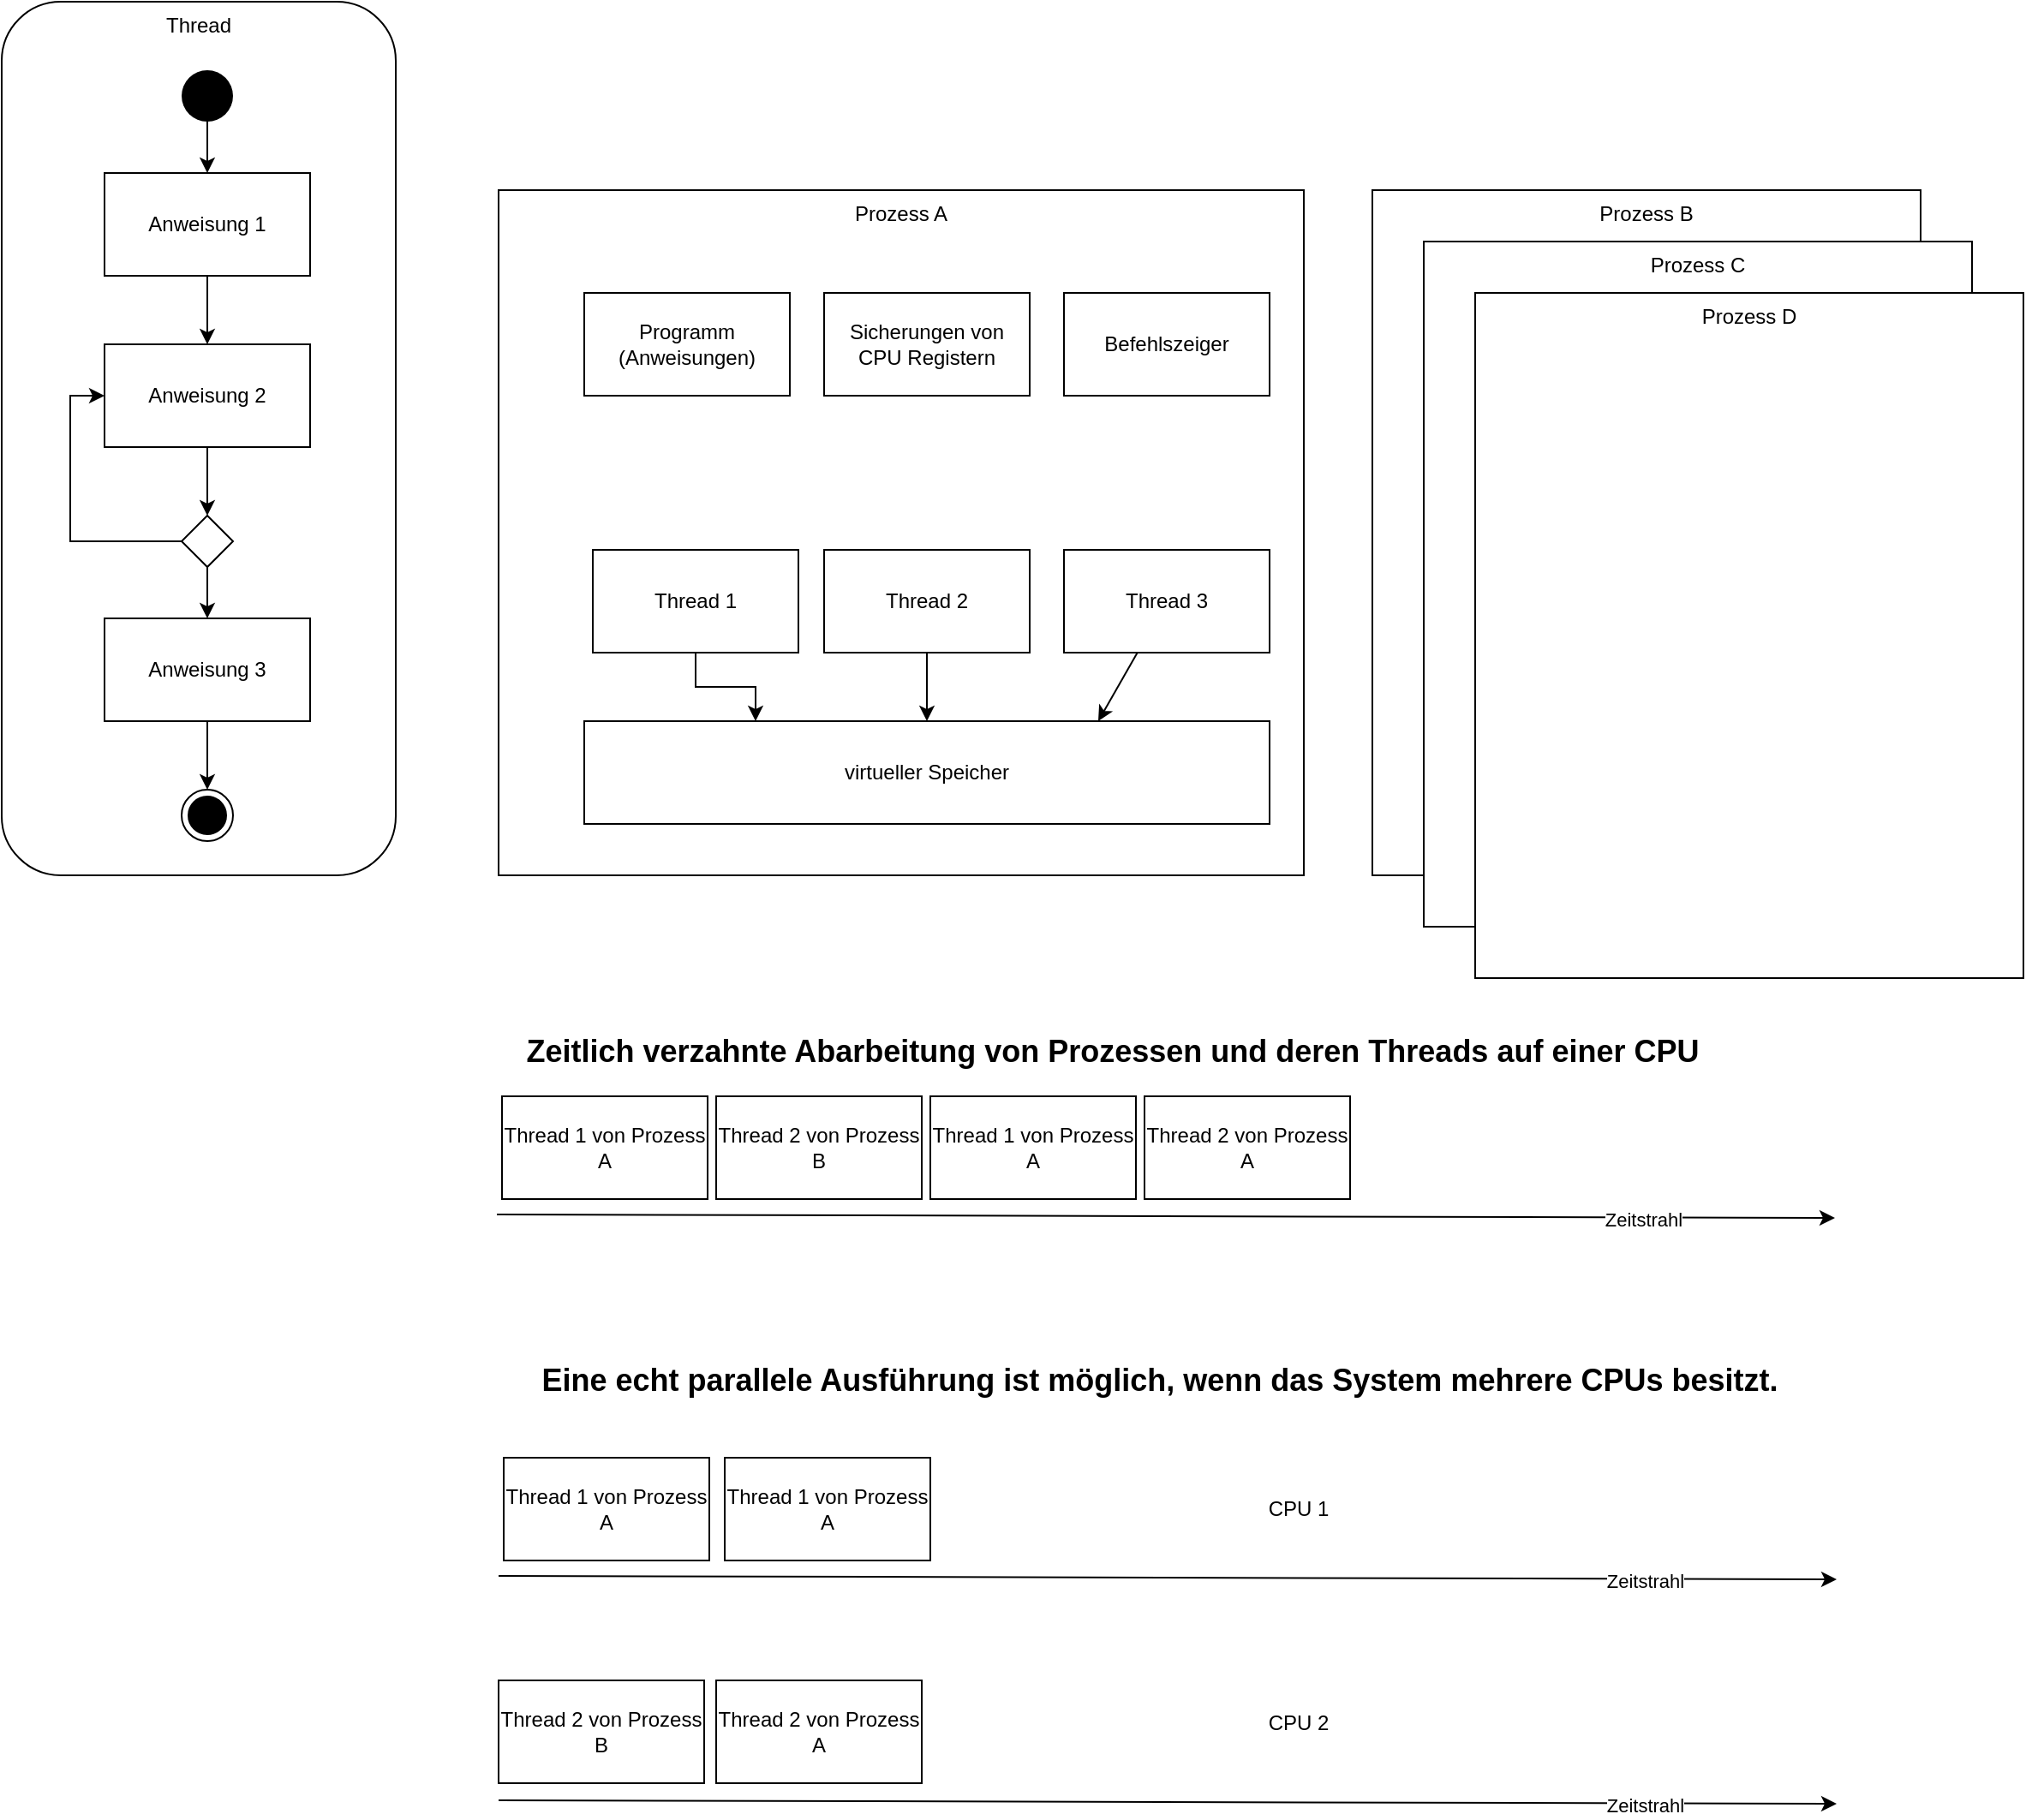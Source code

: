 <mxfile version="20.8.10" type="device"><diagram name="Seite-1" id="Ek1Us74yQePmUqO29t47"><mxGraphModel dx="1818" dy="1228" grid="1" gridSize="10" guides="1" tooltips="1" connect="1" arrows="1" fold="1" page="0" pageScale="1" pageWidth="827" pageHeight="1169" math="0" shadow="0"><root><mxCell id="0"/><mxCell id="1" parent="0"/><mxCell id="jWoamTd7qh-_OqKmXL2C-10" value="Thread" style="rounded=1;whiteSpace=wrap;html=1;verticalAlign=top;" parent="1" vertex="1"><mxGeometry x="-230" y="-70" width="230" height="510" as="geometry"/></mxCell><mxCell id="LfdP9IV25ekMizLeCfto-1" value="Prozess A" style="rounded=0;whiteSpace=wrap;html=1;verticalAlign=top;" parent="1" vertex="1"><mxGeometry x="60" y="40" width="470" height="400" as="geometry"/></mxCell><mxCell id="LfdP9IV25ekMizLeCfto-2" value="Prozess B" style="rounded=0;whiteSpace=wrap;html=1;verticalAlign=top;" parent="1" vertex="1"><mxGeometry x="570" y="40" width="320" height="400" as="geometry"/></mxCell><mxCell id="LfdP9IV25ekMizLeCfto-3" value="Programm&lt;br&gt;(Anweisungen)" style="rounded=0;whiteSpace=wrap;html=1;" parent="1" vertex="1"><mxGeometry x="110" y="100" width="120" height="60" as="geometry"/></mxCell><mxCell id="LfdP9IV25ekMizLeCfto-4" value="Befehlszeiger" style="rounded=0;whiteSpace=wrap;html=1;" parent="1" vertex="1"><mxGeometry x="390" y="100" width="120" height="60" as="geometry"/></mxCell><mxCell id="LfdP9IV25ekMizLeCfto-5" value="Sicherungen von CPU Registern" style="rounded=0;whiteSpace=wrap;html=1;" parent="1" vertex="1"><mxGeometry x="250" y="100" width="120" height="60" as="geometry"/></mxCell><mxCell id="LfdP9IV25ekMizLeCfto-13" style="edgeStyle=orthogonalEdgeStyle;rounded=0;orthogonalLoop=1;jettySize=auto;html=1;entryX=0.25;entryY=0;entryDx=0;entryDy=0;" parent="1" source="LfdP9IV25ekMizLeCfto-7" target="LfdP9IV25ekMizLeCfto-10" edge="1"><mxGeometry relative="1" as="geometry"/></mxCell><mxCell id="LfdP9IV25ekMizLeCfto-7" value="Thread 1" style="rounded=0;whiteSpace=wrap;html=1;" parent="1" vertex="1"><mxGeometry x="115" y="250" width="120" height="60" as="geometry"/></mxCell><mxCell id="LfdP9IV25ekMizLeCfto-12" style="edgeStyle=orthogonalEdgeStyle;rounded=0;orthogonalLoop=1;jettySize=auto;html=1;" parent="1" source="LfdP9IV25ekMizLeCfto-8" target="LfdP9IV25ekMizLeCfto-10" edge="1"><mxGeometry relative="1" as="geometry"/></mxCell><mxCell id="LfdP9IV25ekMizLeCfto-8" value="Thread 2" style="rounded=0;whiteSpace=wrap;html=1;" parent="1" vertex="1"><mxGeometry x="250" y="250" width="120" height="60" as="geometry"/></mxCell><mxCell id="LfdP9IV25ekMizLeCfto-9" value="Thread 3" style="rounded=0;whiteSpace=wrap;html=1;" parent="1" vertex="1"><mxGeometry x="390" y="250" width="120" height="60" as="geometry"/></mxCell><mxCell id="LfdP9IV25ekMizLeCfto-10" value="virtueller Speicher" style="rounded=0;whiteSpace=wrap;html=1;" parent="1" vertex="1"><mxGeometry x="110" y="350" width="400" height="60" as="geometry"/></mxCell><mxCell id="LfdP9IV25ekMizLeCfto-11" value="" style="endArrow=classic;html=1;rounded=0;entryX=0.75;entryY=0;entryDx=0;entryDy=0;" parent="1" source="LfdP9IV25ekMizLeCfto-9" target="LfdP9IV25ekMizLeCfto-10" edge="1"><mxGeometry width="50" height="50" relative="1" as="geometry"><mxPoint x="400" y="270" as="sourcePoint"/><mxPoint x="450" y="220" as="targetPoint"/></mxGeometry></mxCell><mxCell id="LfdP9IV25ekMizLeCfto-15" value="" style="endArrow=classic;html=1;rounded=0;" parent="1" edge="1"><mxGeometry width="50" height="50" relative="1" as="geometry"><mxPoint x="59" y="638" as="sourcePoint"/><mxPoint x="840" y="640" as="targetPoint"/></mxGeometry></mxCell><mxCell id="LfdP9IV25ekMizLeCfto-22" value="Zeitstrahl" style="edgeLabel;html=1;align=center;verticalAlign=middle;resizable=0;points=[];" parent="LfdP9IV25ekMizLeCfto-15" vertex="1" connectable="0"><mxGeometry x="0.713" y="-1" relative="1" as="geometry"><mxPoint as="offset"/></mxGeometry></mxCell><mxCell id="LfdP9IV25ekMizLeCfto-17" value="Thread 1 von Prozess A" style="rounded=0;whiteSpace=wrap;html=1;" parent="1" vertex="1"><mxGeometry x="62" y="569" width="120" height="60" as="geometry"/></mxCell><mxCell id="LfdP9IV25ekMizLeCfto-18" value="Thread 2 von Prozess B" style="rounded=0;whiteSpace=wrap;html=1;" parent="1" vertex="1"><mxGeometry x="187" y="569" width="120" height="60" as="geometry"/></mxCell><mxCell id="LfdP9IV25ekMizLeCfto-19" value="Thread 1 von Prozess A" style="rounded=0;whiteSpace=wrap;html=1;" parent="1" vertex="1"><mxGeometry x="312" y="569" width="120" height="60" as="geometry"/></mxCell><mxCell id="LfdP9IV25ekMizLeCfto-20" value="Thread 2 von Prozess A" style="rounded=0;whiteSpace=wrap;html=1;" parent="1" vertex="1"><mxGeometry x="437" y="569" width="120" height="60" as="geometry"/></mxCell><mxCell id="LfdP9IV25ekMizLeCfto-21" value="&lt;h2&gt;&lt;b&gt;Zeitlich verzahnte Abarbeitung von Prozessen und deren Threads auf einer CPU&lt;/b&gt;&lt;/h2&gt;" style="text;html=1;strokeColor=none;fillColor=none;align=center;verticalAlign=middle;whiteSpace=wrap;rounded=0;" parent="1" vertex="1"><mxGeometry x="60" y="528" width="717" height="30" as="geometry"/></mxCell><mxCell id="LfdP9IV25ekMizLeCfto-23" value="" style="endArrow=classic;html=1;rounded=0;" parent="1" edge="1"><mxGeometry width="50" height="50" relative="1" as="geometry"><mxPoint x="60" y="849" as="sourcePoint"/><mxPoint x="841" y="851" as="targetPoint"/></mxGeometry></mxCell><mxCell id="LfdP9IV25ekMizLeCfto-24" value="Zeitstrahl" style="edgeLabel;html=1;align=center;verticalAlign=middle;resizable=0;points=[];" parent="LfdP9IV25ekMizLeCfto-23" vertex="1" connectable="0"><mxGeometry x="0.713" y="-1" relative="1" as="geometry"><mxPoint as="offset"/></mxGeometry></mxCell><mxCell id="LfdP9IV25ekMizLeCfto-25" value="Thread 1 von Prozess A" style="rounded=0;whiteSpace=wrap;html=1;" parent="1" vertex="1"><mxGeometry x="63" y="780" width="120" height="60" as="geometry"/></mxCell><mxCell id="LfdP9IV25ekMizLeCfto-26" value="Thread 2 von Prozess B" style="rounded=0;whiteSpace=wrap;html=1;" parent="1" vertex="1"><mxGeometry x="60" y="910" width="120" height="60" as="geometry"/></mxCell><mxCell id="LfdP9IV25ekMizLeCfto-27" value="Thread 1 von Prozess A" style="rounded=0;whiteSpace=wrap;html=1;" parent="1" vertex="1"><mxGeometry x="192" y="780" width="120" height="60" as="geometry"/></mxCell><mxCell id="LfdP9IV25ekMizLeCfto-28" value="Thread 2 von Prozess A" style="rounded=0;whiteSpace=wrap;html=1;" parent="1" vertex="1"><mxGeometry x="187" y="910" width="120" height="60" as="geometry"/></mxCell><mxCell id="LfdP9IV25ekMizLeCfto-29" value="" style="endArrow=classic;html=1;rounded=0;" parent="1" edge="1"><mxGeometry width="50" height="50" relative="1" as="geometry"><mxPoint x="60" y="980" as="sourcePoint"/><mxPoint x="841" y="982" as="targetPoint"/></mxGeometry></mxCell><mxCell id="LfdP9IV25ekMizLeCfto-30" value="Zeitstrahl" style="edgeLabel;html=1;align=center;verticalAlign=middle;resizable=0;points=[];" parent="LfdP9IV25ekMizLeCfto-29" vertex="1" connectable="0"><mxGeometry x="0.713" y="-1" relative="1" as="geometry"><mxPoint as="offset"/></mxGeometry></mxCell><mxCell id="LfdP9IV25ekMizLeCfto-31" value="&lt;h2&gt;&lt;b&gt;Eine echt parallele Ausführung ist möglich, wenn das System mehrere CPUs besitzt.&lt;/b&gt;&lt;/h2&gt;" style="text;html=1;strokeColor=none;fillColor=none;align=center;verticalAlign=middle;whiteSpace=wrap;rounded=0;" parent="1" vertex="1"><mxGeometry x="62" y="720" width="768" height="30" as="geometry"/></mxCell><mxCell id="LfdP9IV25ekMizLeCfto-32" value="CPU 1" style="text;html=1;strokeColor=none;fillColor=none;align=center;verticalAlign=middle;whiteSpace=wrap;rounded=0;" parent="1" vertex="1"><mxGeometry x="497" y="795" width="60" height="30" as="geometry"/></mxCell><mxCell id="LfdP9IV25ekMizLeCfto-33" value="CPU 2" style="text;html=1;strokeColor=none;fillColor=none;align=center;verticalAlign=middle;whiteSpace=wrap;rounded=0;" parent="1" vertex="1"><mxGeometry x="497" y="920" width="60" height="30" as="geometry"/></mxCell><mxCell id="jWoamTd7qh-_OqKmXL2C-4" style="edgeStyle=orthogonalEdgeStyle;rounded=0;orthogonalLoop=1;jettySize=auto;html=1;" parent="1" source="jWoamTd7qh-_OqKmXL2C-1" target="jWoamTd7qh-_OqKmXL2C-2" edge="1"><mxGeometry relative="1" as="geometry"/></mxCell><mxCell id="jWoamTd7qh-_OqKmXL2C-1" value="Anweisung 1" style="rounded=0;whiteSpace=wrap;html=1;" parent="1" vertex="1"><mxGeometry x="-170" y="30" width="120" height="60" as="geometry"/></mxCell><mxCell id="jWoamTd7qh-_OqKmXL2C-5" style="edgeStyle=orthogonalEdgeStyle;rounded=0;orthogonalLoop=1;jettySize=auto;html=1;entryX=0.5;entryY=0;entryDx=0;entryDy=0;" parent="1" source="jWoamTd7qh-_OqKmXL2C-2" target="jWoamTd7qh-_OqKmXL2C-3" edge="1"><mxGeometry relative="1" as="geometry"/></mxCell><mxCell id="jWoamTd7qh-_OqKmXL2C-2" value="Anweisung 2" style="rounded=0;whiteSpace=wrap;html=1;" parent="1" vertex="1"><mxGeometry x="-170" y="130" width="120" height="60" as="geometry"/></mxCell><mxCell id="jWoamTd7qh-_OqKmXL2C-7" style="edgeStyle=orthogonalEdgeStyle;rounded=0;orthogonalLoop=1;jettySize=auto;html=1;entryX=0;entryY=0.5;entryDx=0;entryDy=0;exitX=0;exitY=0.5;exitDx=0;exitDy=0;" parent="1" source="jWoamTd7qh-_OqKmXL2C-3" target="jWoamTd7qh-_OqKmXL2C-2" edge="1"><mxGeometry relative="1" as="geometry"/></mxCell><mxCell id="jWoamTd7qh-_OqKmXL2C-8" style="edgeStyle=orthogonalEdgeStyle;rounded=0;orthogonalLoop=1;jettySize=auto;html=1;" parent="1" source="jWoamTd7qh-_OqKmXL2C-3" target="jWoamTd7qh-_OqKmXL2C-6" edge="1"><mxGeometry relative="1" as="geometry"/></mxCell><mxCell id="jWoamTd7qh-_OqKmXL2C-3" value="" style="rhombus;labelBackgroundColor=default;fontColor=default;strokeColor=default;fillColor=default;" parent="1" vertex="1"><mxGeometry x="-125" y="230" width="30" height="30" as="geometry"/></mxCell><mxCell id="jWoamTd7qh-_OqKmXL2C-14" style="edgeStyle=orthogonalEdgeStyle;rounded=0;orthogonalLoop=1;jettySize=auto;html=1;" parent="1" source="jWoamTd7qh-_OqKmXL2C-6" target="jWoamTd7qh-_OqKmXL2C-13" edge="1"><mxGeometry relative="1" as="geometry"/></mxCell><mxCell id="jWoamTd7qh-_OqKmXL2C-6" value="Anweisung 3" style="rounded=0;whiteSpace=wrap;html=1;" parent="1" vertex="1"><mxGeometry x="-170" y="290" width="120" height="60" as="geometry"/></mxCell><mxCell id="jWoamTd7qh-_OqKmXL2C-12" style="edgeStyle=orthogonalEdgeStyle;rounded=0;orthogonalLoop=1;jettySize=auto;html=1;" parent="1" source="jWoamTd7qh-_OqKmXL2C-11" target="jWoamTd7qh-_OqKmXL2C-1" edge="1"><mxGeometry relative="1" as="geometry"/></mxCell><mxCell id="jWoamTd7qh-_OqKmXL2C-11" value="" style="ellipse;fillColor=#000000;strokeColor=none;labelBackgroundColor=default;fontColor=default;verticalAlign=top;" parent="1" vertex="1"><mxGeometry x="-125" y="-30.0" width="30" height="30" as="geometry"/></mxCell><mxCell id="jWoamTd7qh-_OqKmXL2C-13" value="" style="ellipse;html=1;shape=endState;fillColor=#000000;strokeColor=#000000;labelBackgroundColor=default;fontColor=default;verticalAlign=top;" parent="1" vertex="1"><mxGeometry x="-125" y="390" width="30" height="30" as="geometry"/></mxCell><mxCell id="B6baa3WLZb4yhmAqHFWP-1" value="Prozess C" style="rounded=0;whiteSpace=wrap;html=1;verticalAlign=top;" vertex="1" parent="1"><mxGeometry x="600" y="70" width="320" height="400" as="geometry"/></mxCell><mxCell id="B6baa3WLZb4yhmAqHFWP-2" value="Prozess D" style="rounded=0;whiteSpace=wrap;html=1;verticalAlign=top;" vertex="1" parent="1"><mxGeometry x="630" y="100" width="320" height="400" as="geometry"/></mxCell></root></mxGraphModel></diagram></mxfile>